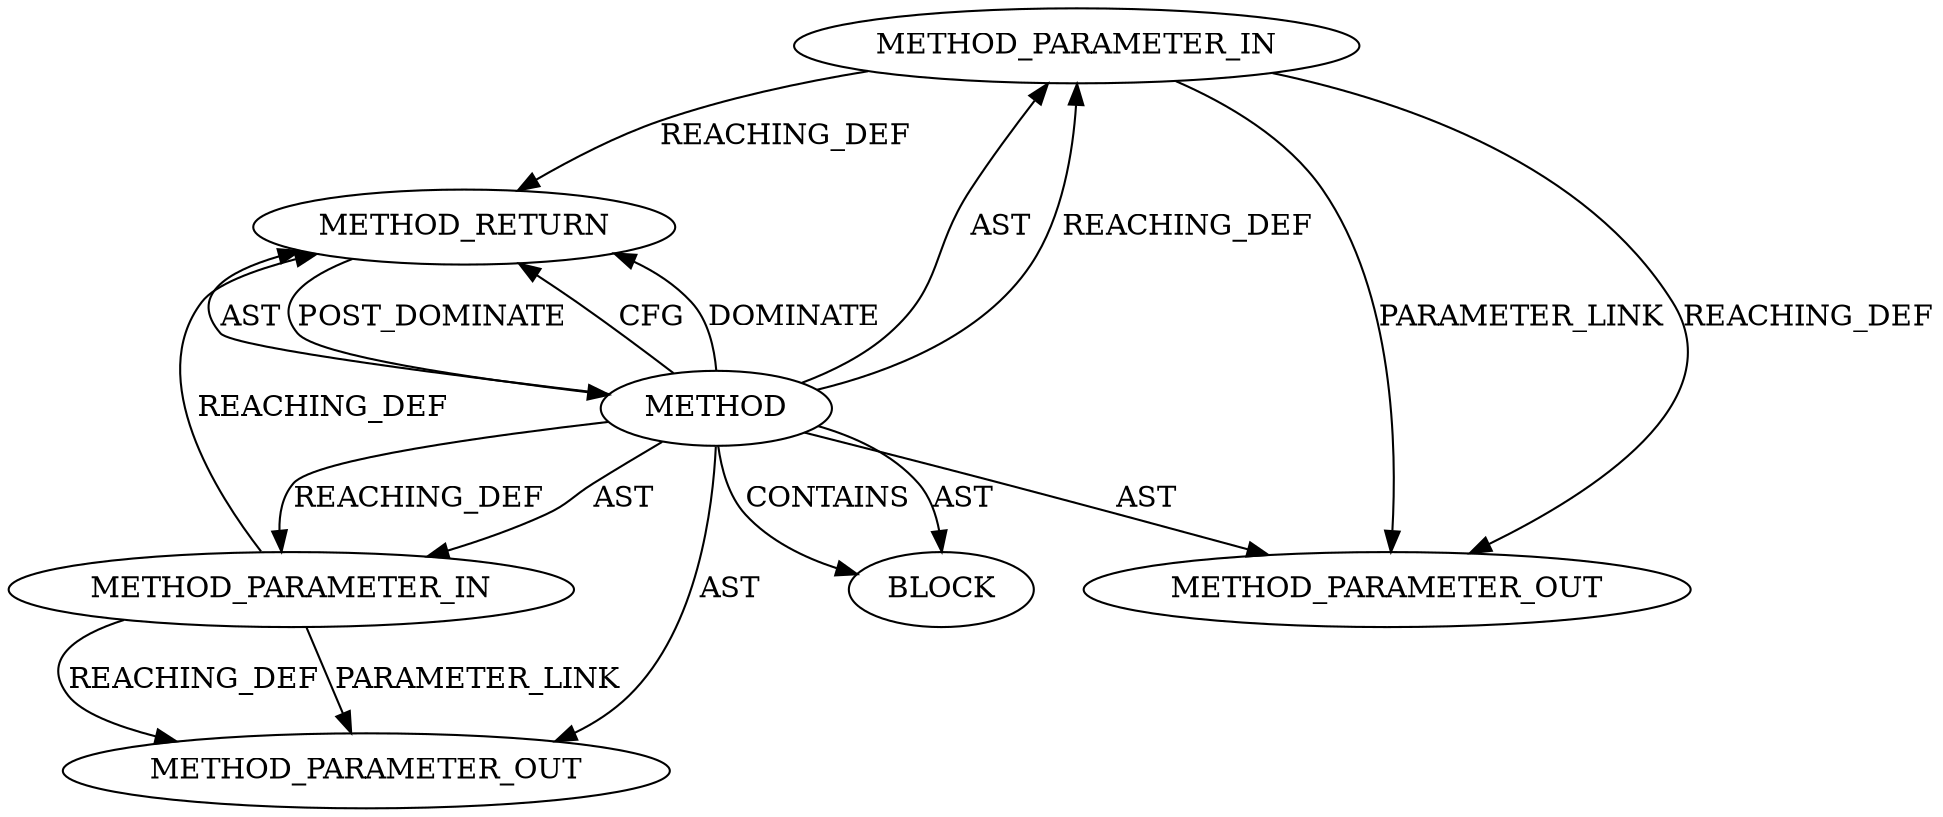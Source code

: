 digraph {
  554 [label=METHOD_PARAMETER_IN ORDER=2 CODE="struct tls_context *ctx" IS_VARIADIC=false COLUMN_NUMBER=47 LINE_NUMBER=269 TYPE_FULL_NAME="tls_context*" EVALUATION_STRATEGY="BY_VALUE" INDEX=2 NAME="ctx"]
  21255 [label=METHOD_PARAMETER_OUT ORDER=1 CODE="struct sock *sk" IS_VARIADIC=false COLUMN_NUMBER=30 LINE_NUMBER=269 TYPE_FULL_NAME="sock*" EVALUATION_STRATEGY="BY_VALUE" INDEX=1 NAME="sk"]
  552 [label=METHOD COLUMN_NUMBER=6 LINE_NUMBER=269 COLUMN_NUMBER_END=70 IS_EXTERNAL=false SIGNATURE="void tls_free_partial_record (sock*,tls_context*)" NAME="tls_free_partial_record" AST_PARENT_TYPE="TYPE_DECL" AST_PARENT_FULL_NAME="tls.h:<global>" ORDER=73 CODE="void tls_free_partial_record(struct sock *sk, struct tls_context *ctx);" FULL_NAME="tls_free_partial_record" LINE_NUMBER_END=269 FILENAME="tls.h"]
  556 [label=METHOD_RETURN ORDER=4 CODE="RET" COLUMN_NUMBER=6 LINE_NUMBER=269 TYPE_FULL_NAME="void" EVALUATION_STRATEGY="BY_VALUE"]
  555 [label=BLOCK ORDER=3 ARGUMENT_INDEX=-1 CODE="<empty>" TYPE_FULL_NAME="<empty>"]
  553 [label=METHOD_PARAMETER_IN ORDER=1 CODE="struct sock *sk" IS_VARIADIC=false COLUMN_NUMBER=30 LINE_NUMBER=269 TYPE_FULL_NAME="sock*" EVALUATION_STRATEGY="BY_VALUE" INDEX=1 NAME="sk"]
  21256 [label=METHOD_PARAMETER_OUT ORDER=2 CODE="struct tls_context *ctx" IS_VARIADIC=false COLUMN_NUMBER=47 LINE_NUMBER=269 TYPE_FULL_NAME="tls_context*" EVALUATION_STRATEGY="BY_VALUE" INDEX=2 NAME="ctx"]
  553 -> 21255 [label=REACHING_DEF VARIABLE="sk"]
  554 -> 556 [label=REACHING_DEF VARIABLE="ctx"]
  554 -> 21256 [label=PARAMETER_LINK ]
  552 -> 21255 [label=AST ]
  552 -> 556 [label=CFG ]
  552 -> 554 [label=AST ]
  554 -> 21256 [label=REACHING_DEF VARIABLE="ctx"]
  552 -> 553 [label=REACHING_DEF VARIABLE=""]
  552 -> 555 [label=AST ]
  552 -> 556 [label=DOMINATE ]
  556 -> 552 [label=POST_DOMINATE ]
  552 -> 21256 [label=AST ]
  552 -> 555 [label=CONTAINS ]
  553 -> 21255 [label=PARAMETER_LINK ]
  553 -> 556 [label=REACHING_DEF VARIABLE="sk"]
  552 -> 556 [label=AST ]
  552 -> 553 [label=AST ]
  552 -> 554 [label=REACHING_DEF VARIABLE=""]
}
